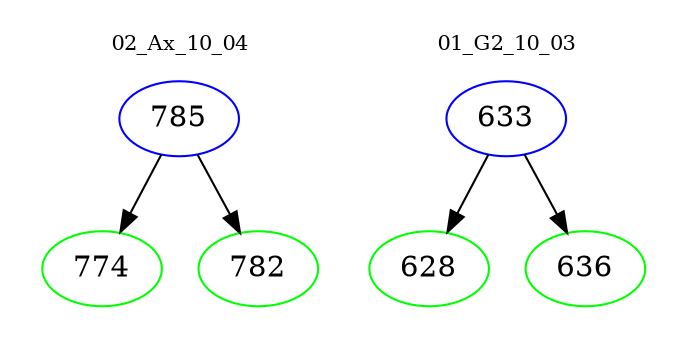 digraph{
subgraph cluster_0 {
color = white
label = "02_Ax_10_04";
fontsize=10;
T0_785 [label="785", color="blue"]
T0_785 -> T0_774 [color="black"]
T0_774 [label="774", color="green"]
T0_785 -> T0_782 [color="black"]
T0_782 [label="782", color="green"]
}
subgraph cluster_1 {
color = white
label = "01_G2_10_03";
fontsize=10;
T1_633 [label="633", color="blue"]
T1_633 -> T1_628 [color="black"]
T1_628 [label="628", color="green"]
T1_633 -> T1_636 [color="black"]
T1_636 [label="636", color="green"]
}
}
